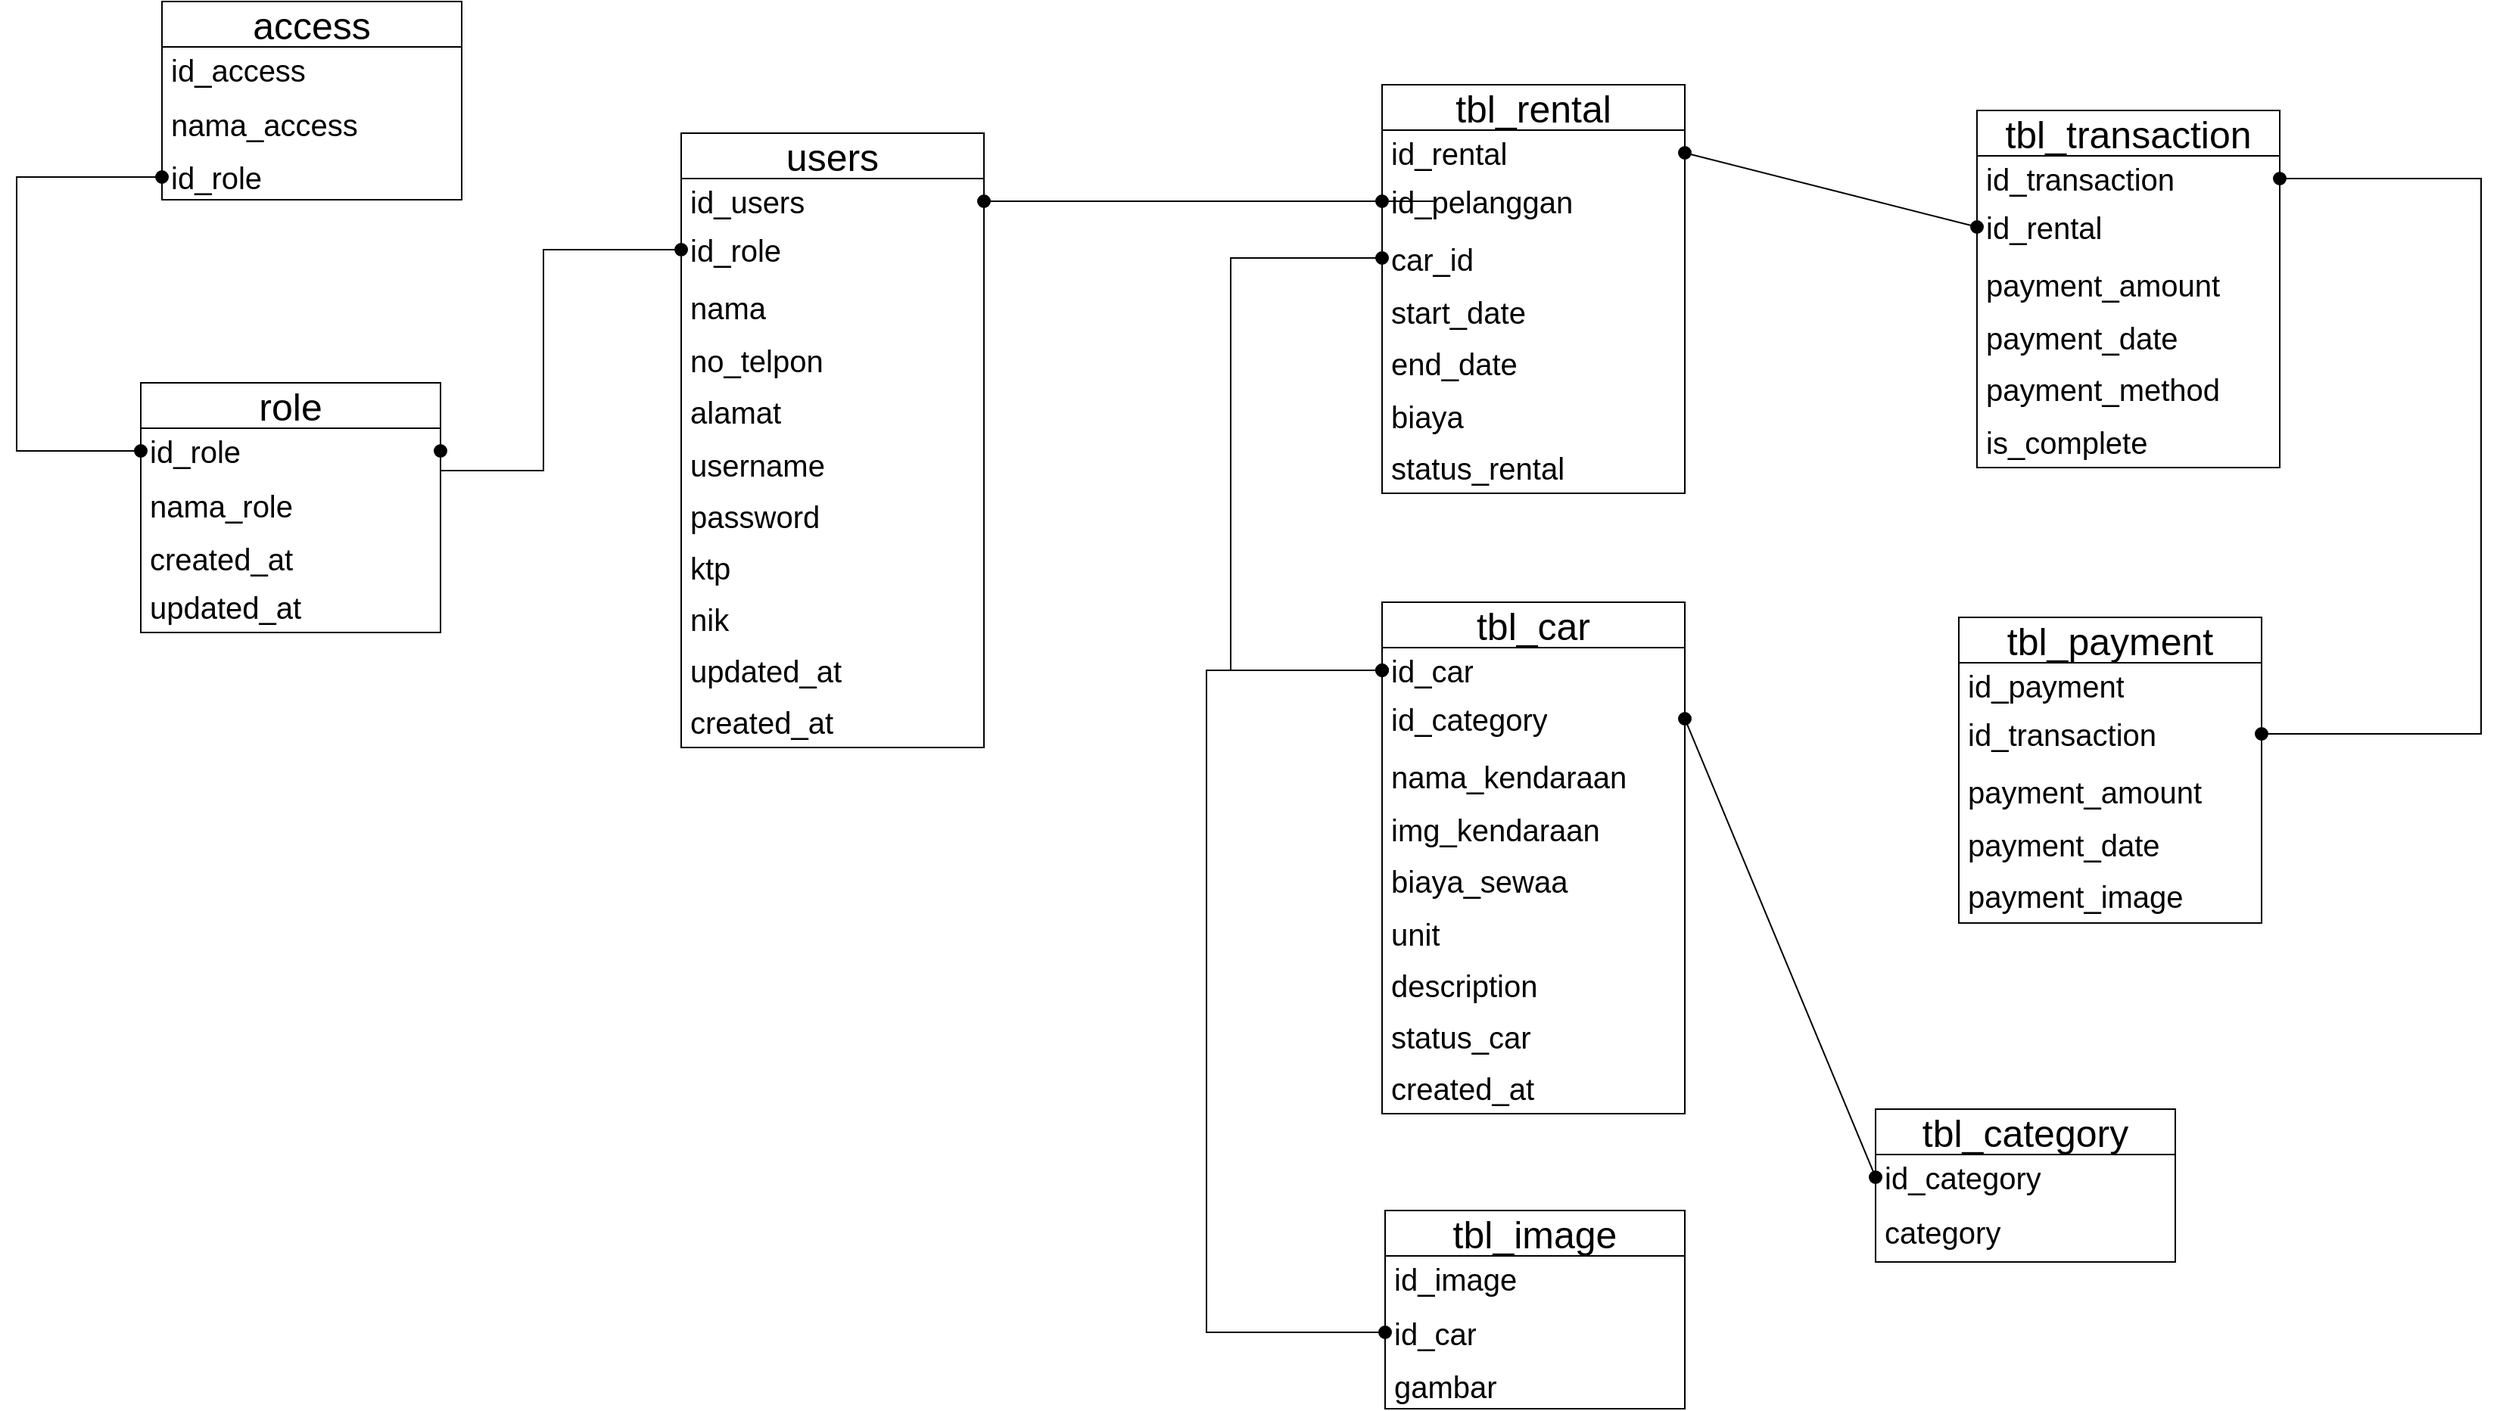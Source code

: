 <mxfile version="22.0.8" type="github">
  <diagram name="Halaman-1" id="zZ9ojKijxVit2-5wEGta">
    <mxGraphModel dx="2422" dy="1774" grid="0" gridSize="10" guides="1" tooltips="1" connect="1" arrows="1" fold="1" page="0" pageScale="1" pageWidth="827" pageHeight="1169" math="0" shadow="0">
      <root>
        <mxCell id="0" />
        <mxCell id="1" parent="0" />
        <mxCell id="_-MDmTSXdZasQkjrf0pR-4" value="&lt;font style=&quot;font-size: 25px;&quot;&gt;access&lt;/font&gt;" style="swimlane;fontStyle=0;childLayout=stackLayout;horizontal=1;startSize=30;horizontalStack=0;resizeParent=1;resizeParentMax=0;resizeLast=0;collapsible=1;marginBottom=0;whiteSpace=wrap;html=1;fontSize=16;" vertex="1" parent="1">
          <mxGeometry x="-248" y="-103" width="198" height="131" as="geometry" />
        </mxCell>
        <mxCell id="_-MDmTSXdZasQkjrf0pR-5" value="&lt;font style=&quot;font-size: 20px;&quot;&gt;&lt;font style=&quot;font-size: 20px;&quot;&gt;id_acc&lt;/font&gt;ess&lt;/font&gt;" style="text;strokeColor=none;fillColor=none;align=left;verticalAlign=middle;spacingLeft=4;spacingRight=4;overflow=hidden;points=[[0,0.5],[1,0.5]];portConstraint=eastwest;rotatable=0;whiteSpace=wrap;html=1;fontSize=16;" vertex="1" parent="_-MDmTSXdZasQkjrf0pR-4">
          <mxGeometry y="30" width="198" height="30" as="geometry" />
        </mxCell>
        <mxCell id="_-MDmTSXdZasQkjrf0pR-6" value="&lt;font style=&quot;font-size: 20px;&quot;&gt;nama_access&lt;/font&gt;" style="text;strokeColor=none;fillColor=none;align=left;verticalAlign=middle;spacingLeft=4;spacingRight=4;overflow=hidden;points=[[0,0.5],[1,0.5]];portConstraint=eastwest;rotatable=0;whiteSpace=wrap;html=1;fontSize=16;" vertex="1" parent="_-MDmTSXdZasQkjrf0pR-4">
          <mxGeometry y="60" width="198" height="41" as="geometry" />
        </mxCell>
        <mxCell id="_-MDmTSXdZasQkjrf0pR-7" value="&lt;font style=&quot;font-size: 20px;&quot;&gt;id_role&lt;/font&gt;" style="text;strokeColor=none;fillColor=none;align=left;verticalAlign=middle;spacingLeft=4;spacingRight=4;overflow=hidden;points=[[0,0.5],[1,0.5]];portConstraint=eastwest;rotatable=0;whiteSpace=wrap;html=1;fontSize=16;" vertex="1" parent="_-MDmTSXdZasQkjrf0pR-4">
          <mxGeometry y="101" width="198" height="30" as="geometry" />
        </mxCell>
        <mxCell id="_-MDmTSXdZasQkjrf0pR-8" value="&lt;font style=&quot;font-size: 25px;&quot;&gt;role&lt;/font&gt;" style="swimlane;fontStyle=0;childLayout=stackLayout;horizontal=1;startSize=30;horizontalStack=0;resizeParent=1;resizeParentMax=0;resizeLast=0;collapsible=1;marginBottom=0;whiteSpace=wrap;html=1;fontSize=16;" vertex="1" parent="1">
          <mxGeometry x="-262" y="149" width="198" height="165" as="geometry" />
        </mxCell>
        <mxCell id="_-MDmTSXdZasQkjrf0pR-9" value="&lt;font style=&quot;font-size: 20px;&quot;&gt;&lt;font style=&quot;font-size: 20px;&quot;&gt;id_role&lt;/font&gt;&lt;/font&gt;" style="text;strokeColor=none;fillColor=none;align=left;verticalAlign=middle;spacingLeft=4;spacingRight=4;overflow=hidden;points=[[0,0.5],[1,0.5]];portConstraint=eastwest;rotatable=0;whiteSpace=wrap;html=1;fontSize=16;" vertex="1" parent="_-MDmTSXdZasQkjrf0pR-8">
          <mxGeometry y="30" width="198" height="30" as="geometry" />
        </mxCell>
        <mxCell id="_-MDmTSXdZasQkjrf0pR-10" value="&lt;font style=&quot;font-size: 20px;&quot;&gt;nama_role&lt;/font&gt;" style="text;strokeColor=none;fillColor=none;align=left;verticalAlign=middle;spacingLeft=4;spacingRight=4;overflow=hidden;points=[[0,0.5],[1,0.5]];portConstraint=eastwest;rotatable=0;whiteSpace=wrap;html=1;fontSize=16;" vertex="1" parent="_-MDmTSXdZasQkjrf0pR-8">
          <mxGeometry y="60" width="198" height="41" as="geometry" />
        </mxCell>
        <mxCell id="_-MDmTSXdZasQkjrf0pR-12" value="&lt;font style=&quot;font-size: 20px;&quot;&gt;created_at&lt;/font&gt;" style="text;strokeColor=none;fillColor=none;align=left;verticalAlign=middle;spacingLeft=4;spacingRight=4;overflow=hidden;points=[[0,0.5],[1,0.5]];portConstraint=eastwest;rotatable=0;whiteSpace=wrap;html=1;fontSize=16;" vertex="1" parent="_-MDmTSXdZasQkjrf0pR-8">
          <mxGeometry y="101" width="198" height="30" as="geometry" />
        </mxCell>
        <mxCell id="_-MDmTSXdZasQkjrf0pR-11" value="&lt;font style=&quot;font-size: 20px;&quot;&gt;updated_at&lt;/font&gt;" style="text;strokeColor=none;fillColor=none;align=left;verticalAlign=middle;spacingLeft=4;spacingRight=4;overflow=hidden;points=[[0,0.5],[1,0.5]];portConstraint=eastwest;rotatable=0;whiteSpace=wrap;html=1;fontSize=16;" vertex="1" parent="_-MDmTSXdZasQkjrf0pR-8">
          <mxGeometry y="131" width="198" height="34" as="geometry" />
        </mxCell>
        <mxCell id="_-MDmTSXdZasQkjrf0pR-13" value="&lt;font style=&quot;font-size: 25px;&quot;&gt;users&lt;/font&gt;" style="swimlane;fontStyle=0;childLayout=stackLayout;horizontal=1;startSize=30;horizontalStack=0;resizeParent=1;resizeParentMax=0;resizeLast=0;collapsible=1;marginBottom=0;whiteSpace=wrap;html=1;fontSize=16;" vertex="1" parent="1">
          <mxGeometry x="95" y="-16" width="200" height="406" as="geometry" />
        </mxCell>
        <mxCell id="_-MDmTSXdZasQkjrf0pR-14" value="&lt;font style=&quot;font-size: 20px;&quot;&gt;&lt;font style=&quot;font-size: 20px;&quot;&gt;id_users&lt;/font&gt;&lt;/font&gt;" style="text;strokeColor=none;fillColor=none;align=left;verticalAlign=middle;spacingLeft=4;spacingRight=4;overflow=hidden;points=[[0,0.5],[1,0.5]];portConstraint=eastwest;rotatable=0;whiteSpace=wrap;html=1;fontSize=16;" vertex="1" parent="_-MDmTSXdZasQkjrf0pR-13">
          <mxGeometry y="30" width="200" height="30" as="geometry" />
        </mxCell>
        <mxCell id="_-MDmTSXdZasQkjrf0pR-23" value="&lt;font style=&quot;font-size: 20px;&quot;&gt;id_role&lt;/font&gt;" style="text;strokeColor=none;fillColor=none;align=left;verticalAlign=middle;spacingLeft=4;spacingRight=4;overflow=hidden;points=[[0,0.5],[1,0.5]];portConstraint=eastwest;rotatable=0;whiteSpace=wrap;html=1;fontSize=16;" vertex="1" parent="_-MDmTSXdZasQkjrf0pR-13">
          <mxGeometry y="60" width="200" height="34" as="geometry" />
        </mxCell>
        <mxCell id="_-MDmTSXdZasQkjrf0pR-15" value="&lt;font style=&quot;font-size: 20px;&quot;&gt;nama&lt;/font&gt;" style="text;strokeColor=none;fillColor=none;align=left;verticalAlign=middle;spacingLeft=4;spacingRight=4;overflow=hidden;points=[[0,0.5],[1,0.5]];portConstraint=eastwest;rotatable=0;whiteSpace=wrap;html=1;fontSize=16;" vertex="1" parent="_-MDmTSXdZasQkjrf0pR-13">
          <mxGeometry y="94" width="200" height="41" as="geometry" />
        </mxCell>
        <mxCell id="_-MDmTSXdZasQkjrf0pR-16" value="&lt;font style=&quot;font-size: 20px;&quot;&gt;no_telpon&lt;/font&gt;" style="text;strokeColor=none;fillColor=none;align=left;verticalAlign=middle;spacingLeft=4;spacingRight=4;overflow=hidden;points=[[0,0.5],[1,0.5]];portConstraint=eastwest;rotatable=0;whiteSpace=wrap;html=1;fontSize=16;" vertex="1" parent="_-MDmTSXdZasQkjrf0pR-13">
          <mxGeometry y="135" width="200" height="30" as="geometry" />
        </mxCell>
        <mxCell id="_-MDmTSXdZasQkjrf0pR-17" value="&lt;font style=&quot;font-size: 20px;&quot;&gt;alamat&lt;/font&gt;" style="text;strokeColor=none;fillColor=none;align=left;verticalAlign=middle;spacingLeft=4;spacingRight=4;overflow=hidden;points=[[0,0.5],[1,0.5]];portConstraint=eastwest;rotatable=0;whiteSpace=wrap;html=1;fontSize=16;" vertex="1" parent="_-MDmTSXdZasQkjrf0pR-13">
          <mxGeometry y="165" width="200" height="37" as="geometry" />
        </mxCell>
        <mxCell id="_-MDmTSXdZasQkjrf0pR-18" value="&lt;font style=&quot;font-size: 20px;&quot;&gt;username&lt;/font&gt;" style="text;strokeColor=none;fillColor=none;align=left;verticalAlign=middle;spacingLeft=4;spacingRight=4;overflow=hidden;points=[[0,0.5],[1,0.5]];portConstraint=eastwest;rotatable=0;whiteSpace=wrap;html=1;fontSize=16;" vertex="1" parent="_-MDmTSXdZasQkjrf0pR-13">
          <mxGeometry y="202" width="200" height="34" as="geometry" />
        </mxCell>
        <mxCell id="_-MDmTSXdZasQkjrf0pR-19" value="&lt;font style=&quot;font-size: 20px;&quot;&gt;password&lt;/font&gt;" style="text;strokeColor=none;fillColor=none;align=left;verticalAlign=middle;spacingLeft=4;spacingRight=4;overflow=hidden;points=[[0,0.5],[1,0.5]];portConstraint=eastwest;rotatable=0;whiteSpace=wrap;html=1;fontSize=16;" vertex="1" parent="_-MDmTSXdZasQkjrf0pR-13">
          <mxGeometry y="236" width="200" height="34" as="geometry" />
        </mxCell>
        <mxCell id="_-MDmTSXdZasQkjrf0pR-20" value="&lt;font style=&quot;font-size: 20px;&quot;&gt;ktp&lt;/font&gt;" style="text;strokeColor=none;fillColor=none;align=left;verticalAlign=middle;spacingLeft=4;spacingRight=4;overflow=hidden;points=[[0,0.5],[1,0.5]];portConstraint=eastwest;rotatable=0;whiteSpace=wrap;html=1;fontSize=16;" vertex="1" parent="_-MDmTSXdZasQkjrf0pR-13">
          <mxGeometry y="270" width="200" height="34" as="geometry" />
        </mxCell>
        <mxCell id="_-MDmTSXdZasQkjrf0pR-21" value="&lt;font style=&quot;font-size: 20px;&quot;&gt;nik&lt;/font&gt;" style="text;strokeColor=none;fillColor=none;align=left;verticalAlign=middle;spacingLeft=4;spacingRight=4;overflow=hidden;points=[[0,0.5],[1,0.5]];portConstraint=eastwest;rotatable=0;whiteSpace=wrap;html=1;fontSize=16;" vertex="1" parent="_-MDmTSXdZasQkjrf0pR-13">
          <mxGeometry y="304" width="200" height="34" as="geometry" />
        </mxCell>
        <mxCell id="_-MDmTSXdZasQkjrf0pR-22" value="&lt;font style=&quot;font-size: 20px;&quot;&gt;updated_at&lt;/font&gt;" style="text;strokeColor=none;fillColor=none;align=left;verticalAlign=middle;spacingLeft=4;spacingRight=4;overflow=hidden;points=[[0,0.5],[1,0.5]];portConstraint=eastwest;rotatable=0;whiteSpace=wrap;html=1;fontSize=16;" vertex="1" parent="_-MDmTSXdZasQkjrf0pR-13">
          <mxGeometry y="338" width="200" height="34" as="geometry" />
        </mxCell>
        <mxCell id="_-MDmTSXdZasQkjrf0pR-24" value="&lt;font style=&quot;font-size: 20px;&quot;&gt;created_at&lt;/font&gt;" style="text;strokeColor=none;fillColor=none;align=left;verticalAlign=middle;spacingLeft=4;spacingRight=4;overflow=hidden;points=[[0,0.5],[1,0.5]];portConstraint=eastwest;rotatable=0;whiteSpace=wrap;html=1;fontSize=16;" vertex="1" parent="_-MDmTSXdZasQkjrf0pR-13">
          <mxGeometry y="372" width="200" height="34" as="geometry" />
        </mxCell>
        <mxCell id="_-MDmTSXdZasQkjrf0pR-32" value="" style="edgeStyle=segmentEdgeStyle;endArrow=oval;html=1;curved=0;rounded=0;endSize=8;startSize=8;fontSize=12;entryX=0;entryY=0.5;entryDx=0;entryDy=0;exitX=0;exitY=0.5;exitDx=0;exitDy=0;endFill=1;startArrow=oval;startFill=1;" edge="1" parent="1" source="_-MDmTSXdZasQkjrf0pR-9" target="_-MDmTSXdZasQkjrf0pR-7">
          <mxGeometry width="50" height="50" relative="1" as="geometry">
            <mxPoint x="-418" y="36" as="sourcePoint" />
            <mxPoint x="-368" y="-14" as="targetPoint" />
            <Array as="points">
              <mxPoint x="-344" y="194" />
              <mxPoint x="-344" y="13" />
            </Array>
          </mxGeometry>
        </mxCell>
        <mxCell id="_-MDmTSXdZasQkjrf0pR-35" value="" style="edgeStyle=segmentEdgeStyle;endArrow=oval;html=1;curved=0;rounded=0;endSize=8;startSize=8;fontSize=12;entryX=0;entryY=0.5;entryDx=0;entryDy=0;exitX=1;exitY=0.5;exitDx=0;exitDy=0;endFill=1;startArrow=oval;startFill=1;" edge="1" parent="1" source="_-MDmTSXdZasQkjrf0pR-9" target="_-MDmTSXdZasQkjrf0pR-23">
          <mxGeometry width="50" height="50" relative="1" as="geometry">
            <mxPoint x="86" y="207" as="sourcePoint" />
            <mxPoint x="100" y="26" as="targetPoint" />
            <Array as="points">
              <mxPoint x="-64" y="207" />
              <mxPoint x="4" y="207" />
              <mxPoint x="4" y="61" />
            </Array>
          </mxGeometry>
        </mxCell>
        <mxCell id="_-MDmTSXdZasQkjrf0pR-36" value="&lt;font style=&quot;font-size: 25px;&quot;&gt;tbl_rental&lt;/font&gt;" style="swimlane;fontStyle=0;childLayout=stackLayout;horizontal=1;startSize=30;horizontalStack=0;resizeParent=1;resizeParentMax=0;resizeLast=0;collapsible=1;marginBottom=0;whiteSpace=wrap;html=1;fontSize=16;" vertex="1" parent="1">
          <mxGeometry x="558" y="-48" width="200" height="270" as="geometry" />
        </mxCell>
        <mxCell id="_-MDmTSXdZasQkjrf0pR-37" value="&lt;font style=&quot;font-size: 20px;&quot;&gt;&lt;font style=&quot;font-size: 20px;&quot;&gt;id_rental&lt;/font&gt;&lt;/font&gt;" style="text;strokeColor=none;fillColor=none;align=left;verticalAlign=middle;spacingLeft=4;spacingRight=4;overflow=hidden;points=[[0,0.5],[1,0.5]];portConstraint=eastwest;rotatable=0;whiteSpace=wrap;html=1;fontSize=16;" vertex="1" parent="_-MDmTSXdZasQkjrf0pR-36">
          <mxGeometry y="30" width="200" height="30" as="geometry" />
        </mxCell>
        <mxCell id="_-MDmTSXdZasQkjrf0pR-38" value="&lt;font style=&quot;font-size: 20px;&quot;&gt;id_pelanggan&lt;/font&gt;" style="text;strokeColor=none;fillColor=none;align=left;verticalAlign=middle;spacingLeft=4;spacingRight=4;overflow=hidden;points=[[0,0.5],[1,0.5]];portConstraint=eastwest;rotatable=0;whiteSpace=wrap;html=1;fontSize=16;" vertex="1" parent="_-MDmTSXdZasQkjrf0pR-36">
          <mxGeometry y="60" width="200" height="34" as="geometry" />
        </mxCell>
        <mxCell id="_-MDmTSXdZasQkjrf0pR-39" value="&lt;font style=&quot;font-size: 20px;&quot;&gt;car_id&lt;/font&gt;" style="text;strokeColor=none;fillColor=none;align=left;verticalAlign=middle;spacingLeft=4;spacingRight=4;overflow=hidden;points=[[0,0.5],[1,0.5]];portConstraint=eastwest;rotatable=0;whiteSpace=wrap;html=1;fontSize=16;" vertex="1" parent="_-MDmTSXdZasQkjrf0pR-36">
          <mxGeometry y="94" width="200" height="41" as="geometry" />
        </mxCell>
        <mxCell id="_-MDmTSXdZasQkjrf0pR-40" value="&lt;font style=&quot;font-size: 20px;&quot;&gt;start_date&lt;/font&gt;" style="text;strokeColor=none;fillColor=none;align=left;verticalAlign=middle;spacingLeft=4;spacingRight=4;overflow=hidden;points=[[0,0.5],[1,0.5]];portConstraint=eastwest;rotatable=0;whiteSpace=wrap;html=1;fontSize=16;" vertex="1" parent="_-MDmTSXdZasQkjrf0pR-36">
          <mxGeometry y="135" width="200" height="30" as="geometry" />
        </mxCell>
        <mxCell id="_-MDmTSXdZasQkjrf0pR-41" value="&lt;font style=&quot;font-size: 20px;&quot;&gt;end_date&lt;/font&gt;" style="text;strokeColor=none;fillColor=none;align=left;verticalAlign=middle;spacingLeft=4;spacingRight=4;overflow=hidden;points=[[0,0.5],[1,0.5]];portConstraint=eastwest;rotatable=0;whiteSpace=wrap;html=1;fontSize=16;" vertex="1" parent="_-MDmTSXdZasQkjrf0pR-36">
          <mxGeometry y="165" width="200" height="37" as="geometry" />
        </mxCell>
        <mxCell id="_-MDmTSXdZasQkjrf0pR-42" value="&lt;font style=&quot;font-size: 20px;&quot;&gt;biaya&lt;/font&gt;" style="text;strokeColor=none;fillColor=none;align=left;verticalAlign=middle;spacingLeft=4;spacingRight=4;overflow=hidden;points=[[0,0.5],[1,0.5]];portConstraint=eastwest;rotatable=0;whiteSpace=wrap;html=1;fontSize=16;" vertex="1" parent="_-MDmTSXdZasQkjrf0pR-36">
          <mxGeometry y="202" width="200" height="34" as="geometry" />
        </mxCell>
        <mxCell id="_-MDmTSXdZasQkjrf0pR-43" value="&lt;font style=&quot;font-size: 20px;&quot;&gt;status_rental&lt;/font&gt;" style="text;strokeColor=none;fillColor=none;align=left;verticalAlign=middle;spacingLeft=4;spacingRight=4;overflow=hidden;points=[[0,0.5],[1,0.5]];portConstraint=eastwest;rotatable=0;whiteSpace=wrap;html=1;fontSize=16;" vertex="1" parent="_-MDmTSXdZasQkjrf0pR-36">
          <mxGeometry y="236" width="200" height="34" as="geometry" />
        </mxCell>
        <mxCell id="_-MDmTSXdZasQkjrf0pR-48" value="" style="edgeStyle=segmentEdgeStyle;endArrow=oval;html=1;curved=0;rounded=0;endSize=8;startSize=8;fontSize=12;entryX=0;entryY=0.5;entryDx=0;entryDy=0;exitX=1;exitY=0.5;exitDx=0;exitDy=0;endFill=1;startArrow=oval;startFill=1;" edge="1" parent="1" source="_-MDmTSXdZasQkjrf0pR-14" target="_-MDmTSXdZasQkjrf0pR-38">
          <mxGeometry width="50" height="50" relative="1" as="geometry">
            <mxPoint x="375" y="90" as="sourcePoint" />
            <mxPoint x="534" y="-43" as="targetPoint" />
            <Array as="points">
              <mxPoint x="592" y="29" />
            </Array>
          </mxGeometry>
        </mxCell>
        <mxCell id="_-MDmTSXdZasQkjrf0pR-49" value="&lt;font style=&quot;font-size: 25px;&quot;&gt;tbl_transaction&lt;/font&gt;" style="swimlane;fontStyle=0;childLayout=stackLayout;horizontal=1;startSize=30;horizontalStack=0;resizeParent=1;resizeParentMax=0;resizeLast=0;collapsible=1;marginBottom=0;whiteSpace=wrap;html=1;fontSize=16;" vertex="1" parent="1">
          <mxGeometry x="951" y="-31" width="200" height="236" as="geometry" />
        </mxCell>
        <mxCell id="_-MDmTSXdZasQkjrf0pR-50" value="&lt;font style=&quot;font-size: 20px;&quot;&gt;&lt;font style=&quot;font-size: 20px;&quot;&gt;id_transaction&lt;/font&gt;&lt;/font&gt;" style="text;strokeColor=none;fillColor=none;align=left;verticalAlign=middle;spacingLeft=4;spacingRight=4;overflow=hidden;points=[[0,0.5],[1,0.5]];portConstraint=eastwest;rotatable=0;whiteSpace=wrap;html=1;fontSize=16;" vertex="1" parent="_-MDmTSXdZasQkjrf0pR-49">
          <mxGeometry y="30" width="200" height="30" as="geometry" />
        </mxCell>
        <mxCell id="_-MDmTSXdZasQkjrf0pR-51" value="&lt;font style=&quot;font-size: 20px;&quot;&gt;id_rental&lt;/font&gt;" style="text;strokeColor=none;fillColor=none;align=left;verticalAlign=middle;spacingLeft=4;spacingRight=4;overflow=hidden;points=[[0,0.5],[1,0.5]];portConstraint=eastwest;rotatable=0;whiteSpace=wrap;html=1;fontSize=16;" vertex="1" parent="_-MDmTSXdZasQkjrf0pR-49">
          <mxGeometry y="60" width="200" height="34" as="geometry" />
        </mxCell>
        <mxCell id="_-MDmTSXdZasQkjrf0pR-52" value="&lt;font style=&quot;font-size: 20px;&quot;&gt;payment_amount&lt;/font&gt;" style="text;strokeColor=none;fillColor=none;align=left;verticalAlign=middle;spacingLeft=4;spacingRight=4;overflow=hidden;points=[[0,0.5],[1,0.5]];portConstraint=eastwest;rotatable=0;whiteSpace=wrap;html=1;fontSize=16;" vertex="1" parent="_-MDmTSXdZasQkjrf0pR-49">
          <mxGeometry y="94" width="200" height="41" as="geometry" />
        </mxCell>
        <mxCell id="_-MDmTSXdZasQkjrf0pR-53" value="&lt;font style=&quot;font-size: 20px;&quot;&gt;payment_date&lt;/font&gt;" style="text;strokeColor=none;fillColor=none;align=left;verticalAlign=middle;spacingLeft=4;spacingRight=4;overflow=hidden;points=[[0,0.5],[1,0.5]];portConstraint=eastwest;rotatable=0;whiteSpace=wrap;html=1;fontSize=16;" vertex="1" parent="_-MDmTSXdZasQkjrf0pR-49">
          <mxGeometry y="135" width="200" height="30" as="geometry" />
        </mxCell>
        <mxCell id="_-MDmTSXdZasQkjrf0pR-54" value="&lt;font style=&quot;font-size: 20px;&quot;&gt;payment_method&lt;/font&gt;" style="text;strokeColor=none;fillColor=none;align=left;verticalAlign=middle;spacingLeft=4;spacingRight=4;overflow=hidden;points=[[0,0.5],[1,0.5]];portConstraint=eastwest;rotatable=0;whiteSpace=wrap;html=1;fontSize=16;" vertex="1" parent="_-MDmTSXdZasQkjrf0pR-49">
          <mxGeometry y="165" width="200" height="37" as="geometry" />
        </mxCell>
        <mxCell id="_-MDmTSXdZasQkjrf0pR-55" value="&lt;font style=&quot;font-size: 20px;&quot;&gt;is_complete&lt;/font&gt;" style="text;strokeColor=none;fillColor=none;align=left;verticalAlign=middle;spacingLeft=4;spacingRight=4;overflow=hidden;points=[[0,0.5],[1,0.5]];portConstraint=eastwest;rotatable=0;whiteSpace=wrap;html=1;fontSize=16;" vertex="1" parent="_-MDmTSXdZasQkjrf0pR-49">
          <mxGeometry y="202" width="200" height="34" as="geometry" />
        </mxCell>
        <mxCell id="_-MDmTSXdZasQkjrf0pR-62" style="edgeStyle=none;curved=1;rounded=0;orthogonalLoop=1;jettySize=auto;html=1;exitX=1;exitY=0.5;exitDx=0;exitDy=0;entryX=0;entryY=0.5;entryDx=0;entryDy=0;fontSize=12;startSize=8;endSize=8;endArrow=oval;endFill=1;startArrow=oval;startFill=1;" edge="1" parent="1" source="_-MDmTSXdZasQkjrf0pR-37" target="_-MDmTSXdZasQkjrf0pR-51">
          <mxGeometry relative="1" as="geometry" />
        </mxCell>
        <mxCell id="_-MDmTSXdZasQkjrf0pR-63" value="&lt;font style=&quot;font-size: 25px;&quot;&gt;tbl_payment&lt;/font&gt;" style="swimlane;fontStyle=0;childLayout=stackLayout;horizontal=1;startSize=30;horizontalStack=0;resizeParent=1;resizeParentMax=0;resizeLast=0;collapsible=1;marginBottom=0;whiteSpace=wrap;html=1;fontSize=16;" vertex="1" parent="1">
          <mxGeometry x="939" y="304" width="200" height="202" as="geometry" />
        </mxCell>
        <mxCell id="_-MDmTSXdZasQkjrf0pR-64" value="&lt;font style=&quot;font-size: 20px;&quot;&gt;&lt;font style=&quot;font-size: 20px;&quot;&gt;id_payment&lt;/font&gt;&lt;/font&gt;" style="text;strokeColor=none;fillColor=none;align=left;verticalAlign=middle;spacingLeft=4;spacingRight=4;overflow=hidden;points=[[0,0.5],[1,0.5]];portConstraint=eastwest;rotatable=0;whiteSpace=wrap;html=1;fontSize=16;" vertex="1" parent="_-MDmTSXdZasQkjrf0pR-63">
          <mxGeometry y="30" width="200" height="30" as="geometry" />
        </mxCell>
        <mxCell id="_-MDmTSXdZasQkjrf0pR-65" value="&lt;font style=&quot;font-size: 20px;&quot;&gt;id_transaction&lt;/font&gt;" style="text;strokeColor=none;fillColor=none;align=left;verticalAlign=middle;spacingLeft=4;spacingRight=4;overflow=hidden;points=[[0,0.5],[1,0.5]];portConstraint=eastwest;rotatable=0;whiteSpace=wrap;html=1;fontSize=16;" vertex="1" parent="_-MDmTSXdZasQkjrf0pR-63">
          <mxGeometry y="60" width="200" height="34" as="geometry" />
        </mxCell>
        <mxCell id="_-MDmTSXdZasQkjrf0pR-66" value="&lt;font style=&quot;font-size: 20px;&quot;&gt;payment_amount&lt;/font&gt;" style="text;strokeColor=none;fillColor=none;align=left;verticalAlign=middle;spacingLeft=4;spacingRight=4;overflow=hidden;points=[[0,0.5],[1,0.5]];portConstraint=eastwest;rotatable=0;whiteSpace=wrap;html=1;fontSize=16;" vertex="1" parent="_-MDmTSXdZasQkjrf0pR-63">
          <mxGeometry y="94" width="200" height="41" as="geometry" />
        </mxCell>
        <mxCell id="_-MDmTSXdZasQkjrf0pR-67" value="&lt;font style=&quot;font-size: 20px;&quot;&gt;payment_date&lt;/font&gt;" style="text;strokeColor=none;fillColor=none;align=left;verticalAlign=middle;spacingLeft=4;spacingRight=4;overflow=hidden;points=[[0,0.5],[1,0.5]];portConstraint=eastwest;rotatable=0;whiteSpace=wrap;html=1;fontSize=16;" vertex="1" parent="_-MDmTSXdZasQkjrf0pR-63">
          <mxGeometry y="135" width="200" height="30" as="geometry" />
        </mxCell>
        <mxCell id="_-MDmTSXdZasQkjrf0pR-68" value="&lt;font style=&quot;font-size: 20px;&quot;&gt;payment_image&lt;/font&gt;" style="text;strokeColor=none;fillColor=none;align=left;verticalAlign=middle;spacingLeft=4;spacingRight=4;overflow=hidden;points=[[0,0.5],[1,0.5]];portConstraint=eastwest;rotatable=0;whiteSpace=wrap;html=1;fontSize=16;" vertex="1" parent="_-MDmTSXdZasQkjrf0pR-63">
          <mxGeometry y="165" width="200" height="37" as="geometry" />
        </mxCell>
        <mxCell id="_-MDmTSXdZasQkjrf0pR-70" value="" style="edgeStyle=segmentEdgeStyle;endArrow=oval;html=1;curved=0;rounded=0;endSize=8;startSize=8;fontSize=12;entryX=1;entryY=0.5;entryDx=0;entryDy=0;exitX=1;exitY=0.5;exitDx=0;exitDy=0;endFill=1;startArrow=oval;startFill=1;" edge="1" parent="1" source="_-MDmTSXdZasQkjrf0pR-65" target="_-MDmTSXdZasQkjrf0pR-50">
          <mxGeometry width="50" height="50" relative="1" as="geometry">
            <mxPoint x="1320" y="261" as="sourcePoint" />
            <mxPoint x="1334" y="80" as="targetPoint" />
            <Array as="points">
              <mxPoint x="1284" y="381" />
              <mxPoint x="1284" y="14" />
            </Array>
          </mxGeometry>
        </mxCell>
        <mxCell id="_-MDmTSXdZasQkjrf0pR-71" value="&lt;font style=&quot;font-size: 25px;&quot;&gt;tbl_car&lt;/font&gt;" style="swimlane;fontStyle=0;childLayout=stackLayout;horizontal=1;startSize=30;horizontalStack=0;resizeParent=1;resizeParentMax=0;resizeLast=0;collapsible=1;marginBottom=0;whiteSpace=wrap;html=1;fontSize=16;" vertex="1" parent="1">
          <mxGeometry x="558" y="294" width="200" height="338" as="geometry" />
        </mxCell>
        <mxCell id="_-MDmTSXdZasQkjrf0pR-72" value="&lt;font style=&quot;font-size: 20px;&quot;&gt;&lt;font style=&quot;font-size: 20px;&quot;&gt;id_car&lt;/font&gt;&lt;/font&gt;" style="text;strokeColor=none;fillColor=none;align=left;verticalAlign=middle;spacingLeft=4;spacingRight=4;overflow=hidden;points=[[0,0.5],[1,0.5]];portConstraint=eastwest;rotatable=0;whiteSpace=wrap;html=1;fontSize=16;" vertex="1" parent="_-MDmTSXdZasQkjrf0pR-71">
          <mxGeometry y="30" width="200" height="30" as="geometry" />
        </mxCell>
        <mxCell id="_-MDmTSXdZasQkjrf0pR-73" value="&lt;font style=&quot;font-size: 20px;&quot;&gt;id_category&lt;/font&gt;" style="text;strokeColor=none;fillColor=none;align=left;verticalAlign=middle;spacingLeft=4;spacingRight=4;overflow=hidden;points=[[0,0.5],[1,0.5]];portConstraint=eastwest;rotatable=0;whiteSpace=wrap;html=1;fontSize=16;" vertex="1" parent="_-MDmTSXdZasQkjrf0pR-71">
          <mxGeometry y="60" width="200" height="34" as="geometry" />
        </mxCell>
        <mxCell id="_-MDmTSXdZasQkjrf0pR-74" value="&lt;font style=&quot;font-size: 20px;&quot;&gt;nama_kendaraan&lt;/font&gt;" style="text;strokeColor=none;fillColor=none;align=left;verticalAlign=middle;spacingLeft=4;spacingRight=4;overflow=hidden;points=[[0,0.5],[1,0.5]];portConstraint=eastwest;rotatable=0;whiteSpace=wrap;html=1;fontSize=16;" vertex="1" parent="_-MDmTSXdZasQkjrf0pR-71">
          <mxGeometry y="94" width="200" height="41" as="geometry" />
        </mxCell>
        <mxCell id="_-MDmTSXdZasQkjrf0pR-75" value="&lt;font style=&quot;font-size: 20px;&quot;&gt;img_kendaraan&lt;/font&gt;" style="text;strokeColor=none;fillColor=none;align=left;verticalAlign=middle;spacingLeft=4;spacingRight=4;overflow=hidden;points=[[0,0.5],[1,0.5]];portConstraint=eastwest;rotatable=0;whiteSpace=wrap;html=1;fontSize=16;" vertex="1" parent="_-MDmTSXdZasQkjrf0pR-71">
          <mxGeometry y="135" width="200" height="30" as="geometry" />
        </mxCell>
        <mxCell id="_-MDmTSXdZasQkjrf0pR-76" value="&lt;font style=&quot;font-size: 20px;&quot;&gt;biaya_sewaa&lt;/font&gt;" style="text;strokeColor=none;fillColor=none;align=left;verticalAlign=middle;spacingLeft=4;spacingRight=4;overflow=hidden;points=[[0,0.5],[1,0.5]];portConstraint=eastwest;rotatable=0;whiteSpace=wrap;html=1;fontSize=16;" vertex="1" parent="_-MDmTSXdZasQkjrf0pR-71">
          <mxGeometry y="165" width="200" height="37" as="geometry" />
        </mxCell>
        <mxCell id="_-MDmTSXdZasQkjrf0pR-77" value="&lt;font style=&quot;font-size: 20px;&quot;&gt;unit&lt;/font&gt;" style="text;strokeColor=none;fillColor=none;align=left;verticalAlign=middle;spacingLeft=4;spacingRight=4;overflow=hidden;points=[[0,0.5],[1,0.5]];portConstraint=eastwest;rotatable=0;whiteSpace=wrap;html=1;fontSize=16;" vertex="1" parent="_-MDmTSXdZasQkjrf0pR-71">
          <mxGeometry y="202" width="200" height="34" as="geometry" />
        </mxCell>
        <mxCell id="_-MDmTSXdZasQkjrf0pR-78" value="&lt;font style=&quot;font-size: 20px;&quot;&gt;description&lt;/font&gt;" style="text;strokeColor=none;fillColor=none;align=left;verticalAlign=middle;spacingLeft=4;spacingRight=4;overflow=hidden;points=[[0,0.5],[1,0.5]];portConstraint=eastwest;rotatable=0;whiteSpace=wrap;html=1;fontSize=16;" vertex="1" parent="_-MDmTSXdZasQkjrf0pR-71">
          <mxGeometry y="236" width="200" height="34" as="geometry" />
        </mxCell>
        <mxCell id="_-MDmTSXdZasQkjrf0pR-79" value="&lt;font style=&quot;font-size: 20px;&quot;&gt;status_car&lt;/font&gt;" style="text;strokeColor=none;fillColor=none;align=left;verticalAlign=middle;spacingLeft=4;spacingRight=4;overflow=hidden;points=[[0,0.5],[1,0.5]];portConstraint=eastwest;rotatable=0;whiteSpace=wrap;html=1;fontSize=16;" vertex="1" parent="_-MDmTSXdZasQkjrf0pR-71">
          <mxGeometry y="270" width="200" height="34" as="geometry" />
        </mxCell>
        <mxCell id="_-MDmTSXdZasQkjrf0pR-80" value="&lt;font style=&quot;font-size: 20px;&quot;&gt;created_at&lt;/font&gt;" style="text;strokeColor=none;fillColor=none;align=left;verticalAlign=middle;spacingLeft=4;spacingRight=4;overflow=hidden;points=[[0,0.5],[1,0.5]];portConstraint=eastwest;rotatable=0;whiteSpace=wrap;html=1;fontSize=16;" vertex="1" parent="_-MDmTSXdZasQkjrf0pR-71">
          <mxGeometry y="304" width="200" height="34" as="geometry" />
        </mxCell>
        <mxCell id="_-MDmTSXdZasQkjrf0pR-84" value="" style="edgeStyle=elbowEdgeStyle;elbow=horizontal;endArrow=oval;html=1;curved=0;rounded=0;endSize=8;startSize=8;fontSize=12;entryX=0;entryY=0.5;entryDx=0;entryDy=0;exitX=0;exitY=0.5;exitDx=0;exitDy=0;endFill=1;startArrow=oval;startFill=1;" edge="1" parent="1" source="_-MDmTSXdZasQkjrf0pR-72" target="_-MDmTSXdZasQkjrf0pR-39">
          <mxGeometry width="50" height="50" relative="1" as="geometry">
            <mxPoint x="450" y="244" as="sourcePoint" />
            <mxPoint x="500" y="194" as="targetPoint" />
            <Array as="points">
              <mxPoint x="458" y="210" />
            </Array>
          </mxGeometry>
        </mxCell>
        <mxCell id="_-MDmTSXdZasQkjrf0pR-85" value="&lt;font style=&quot;font-size: 25px;&quot;&gt;tbl_image&lt;/font&gt;" style="swimlane;fontStyle=0;childLayout=stackLayout;horizontal=1;startSize=30;horizontalStack=0;resizeParent=1;resizeParentMax=0;resizeLast=0;collapsible=1;marginBottom=0;whiteSpace=wrap;html=1;fontSize=16;" vertex="1" parent="1">
          <mxGeometry x="560" y="696" width="198" height="131" as="geometry" />
        </mxCell>
        <mxCell id="_-MDmTSXdZasQkjrf0pR-86" value="&lt;span style=&quot;font-size: 20px;&quot;&gt;id_image&lt;/span&gt;" style="text;strokeColor=none;fillColor=none;align=left;verticalAlign=middle;spacingLeft=4;spacingRight=4;overflow=hidden;points=[[0,0.5],[1,0.5]];portConstraint=eastwest;rotatable=0;whiteSpace=wrap;html=1;fontSize=16;" vertex="1" parent="_-MDmTSXdZasQkjrf0pR-85">
          <mxGeometry y="30" width="198" height="30" as="geometry" />
        </mxCell>
        <mxCell id="_-MDmTSXdZasQkjrf0pR-87" value="&lt;font style=&quot;font-size: 20px;&quot;&gt;id_car&lt;/font&gt;" style="text;strokeColor=none;fillColor=none;align=left;verticalAlign=middle;spacingLeft=4;spacingRight=4;overflow=hidden;points=[[0,0.5],[1,0.5]];portConstraint=eastwest;rotatable=0;whiteSpace=wrap;html=1;fontSize=16;" vertex="1" parent="_-MDmTSXdZasQkjrf0pR-85">
          <mxGeometry y="60" width="198" height="41" as="geometry" />
        </mxCell>
        <mxCell id="_-MDmTSXdZasQkjrf0pR-88" value="&lt;font style=&quot;font-size: 20px;&quot;&gt;gambar&lt;/font&gt;" style="text;strokeColor=none;fillColor=none;align=left;verticalAlign=middle;spacingLeft=4;spacingRight=4;overflow=hidden;points=[[0,0.5],[1,0.5]];portConstraint=eastwest;rotatable=0;whiteSpace=wrap;html=1;fontSize=16;" vertex="1" parent="_-MDmTSXdZasQkjrf0pR-85">
          <mxGeometry y="101" width="198" height="30" as="geometry" />
        </mxCell>
        <mxCell id="_-MDmTSXdZasQkjrf0pR-94" value="" style="edgeStyle=elbowEdgeStyle;elbow=horizontal;endArrow=oval;html=1;curved=0;rounded=0;endSize=8;startSize=8;fontSize=12;entryX=0;entryY=0.5;entryDx=0;entryDy=0;exitX=0;exitY=0.5;exitDx=0;exitDy=0;endFill=1;startArrow=oval;startFill=1;" edge="1" parent="1" source="_-MDmTSXdZasQkjrf0pR-87" target="_-MDmTSXdZasQkjrf0pR-72">
          <mxGeometry width="50" height="50" relative="1" as="geometry">
            <mxPoint x="542" y="660" as="sourcePoint" />
            <mxPoint x="542" y="388" as="targetPoint" />
            <Array as="points">
              <mxPoint x="442" y="531" />
            </Array>
          </mxGeometry>
        </mxCell>
        <mxCell id="_-MDmTSXdZasQkjrf0pR-95" value="&lt;font style=&quot;font-size: 25px;&quot;&gt;tbl_category&lt;/font&gt;" style="swimlane;fontStyle=0;childLayout=stackLayout;horizontal=1;startSize=30;horizontalStack=0;resizeParent=1;resizeParentMax=0;resizeLast=0;collapsible=1;marginBottom=0;whiteSpace=wrap;html=1;fontSize=16;" vertex="1" parent="1">
          <mxGeometry x="884" y="629" width="198" height="101" as="geometry" />
        </mxCell>
        <mxCell id="_-MDmTSXdZasQkjrf0pR-96" value="&lt;span style=&quot;font-size: 20px;&quot;&gt;id_category&lt;/span&gt;" style="text;strokeColor=none;fillColor=none;align=left;verticalAlign=middle;spacingLeft=4;spacingRight=4;overflow=hidden;points=[[0,0.5],[1,0.5]];portConstraint=eastwest;rotatable=0;whiteSpace=wrap;html=1;fontSize=16;" vertex="1" parent="_-MDmTSXdZasQkjrf0pR-95">
          <mxGeometry y="30" width="198" height="30" as="geometry" />
        </mxCell>
        <mxCell id="_-MDmTSXdZasQkjrf0pR-97" value="&lt;font style=&quot;font-size: 20px;&quot;&gt;category&lt;/font&gt;" style="text;strokeColor=none;fillColor=none;align=left;verticalAlign=middle;spacingLeft=4;spacingRight=4;overflow=hidden;points=[[0,0.5],[1,0.5]];portConstraint=eastwest;rotatable=0;whiteSpace=wrap;html=1;fontSize=16;" vertex="1" parent="_-MDmTSXdZasQkjrf0pR-95">
          <mxGeometry y="60" width="198" height="41" as="geometry" />
        </mxCell>
        <mxCell id="_-MDmTSXdZasQkjrf0pR-99" style="edgeStyle=none;curved=1;rounded=0;orthogonalLoop=1;jettySize=auto;html=1;exitX=0;exitY=0.5;exitDx=0;exitDy=0;entryX=1;entryY=0.5;entryDx=0;entryDy=0;fontSize=12;startSize=8;endSize=8;endArrow=oval;endFill=1;startArrow=oval;startFill=1;" edge="1" parent="1" source="_-MDmTSXdZasQkjrf0pR-96" target="_-MDmTSXdZasQkjrf0pR-73">
          <mxGeometry relative="1" as="geometry" />
        </mxCell>
      </root>
    </mxGraphModel>
  </diagram>
</mxfile>
